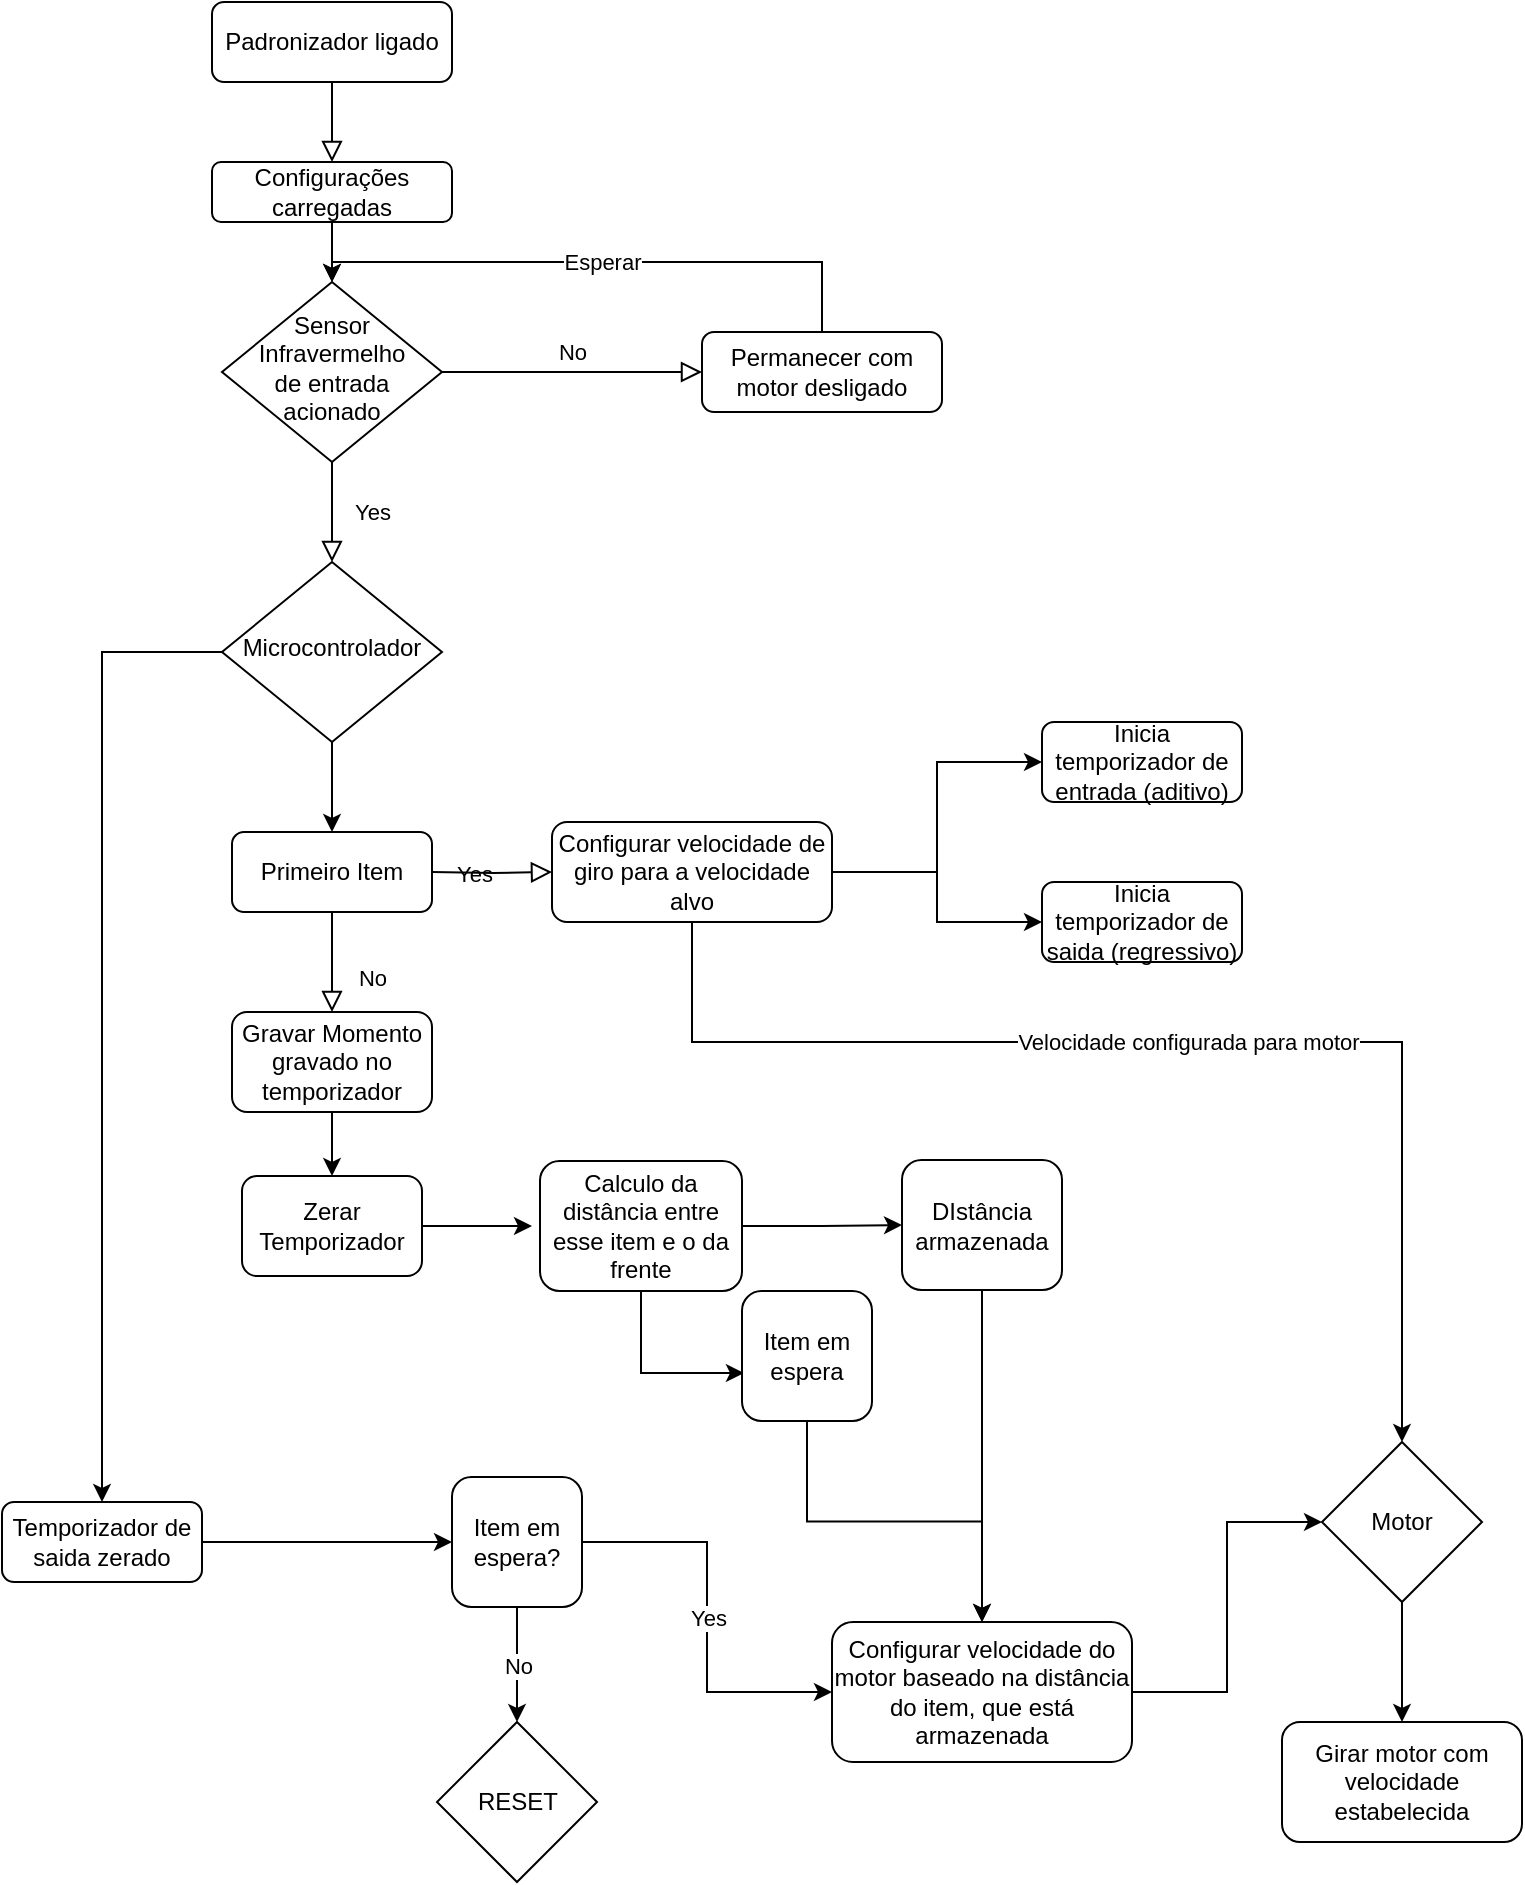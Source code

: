 <mxfile version="21.1.2" type="github">
  <diagram name="Página-1" id="pkA7eh5d-98R6-DGkCwy">
    <mxGraphModel dx="1434" dy="796" grid="1" gridSize="10" guides="1" tooltips="1" connect="1" arrows="1" fold="1" page="1" pageScale="1" pageWidth="827" pageHeight="1169" math="0" shadow="0">
      <root>
        <mxCell id="0" />
        <mxCell id="1" parent="0" />
        <mxCell id="eltzoRb9av-aCexDNtSf-1" value="" style="rounded=0;html=1;jettySize=auto;orthogonalLoop=1;fontSize=11;endArrow=block;endFill=0;endSize=8;strokeWidth=1;shadow=0;labelBackgroundColor=none;edgeStyle=orthogonalEdgeStyle;entryX=0.5;entryY=0;entryDx=0;entryDy=0;" edge="1" parent="1" source="eltzoRb9av-aCexDNtSf-2" target="eltzoRb9av-aCexDNtSf-14">
          <mxGeometry relative="1" as="geometry">
            <mxPoint x="215" y="120" as="targetPoint" />
          </mxGeometry>
        </mxCell>
        <mxCell id="eltzoRb9av-aCexDNtSf-2" value="Padronizador ligado" style="rounded=1;whiteSpace=wrap;html=1;fontSize=12;glass=0;strokeWidth=1;shadow=0;" vertex="1" parent="1">
          <mxGeometry x="155" y="30" width="120" height="40" as="geometry" />
        </mxCell>
        <mxCell id="eltzoRb9av-aCexDNtSf-3" value="Yes" style="rounded=0;html=1;jettySize=auto;orthogonalLoop=1;fontSize=11;endArrow=block;endFill=0;endSize=8;strokeWidth=1;shadow=0;labelBackgroundColor=none;edgeStyle=orthogonalEdgeStyle;entryX=0.5;entryY=0;entryDx=0;entryDy=0;" edge="1" parent="1" source="eltzoRb9av-aCexDNtSf-5" target="eltzoRb9av-aCexDNtSf-23">
          <mxGeometry y="20" relative="1" as="geometry">
            <mxPoint as="offset" />
            <mxPoint x="220" y="310" as="targetPoint" />
          </mxGeometry>
        </mxCell>
        <mxCell id="eltzoRb9av-aCexDNtSf-4" value="No" style="edgeStyle=orthogonalEdgeStyle;rounded=0;html=1;jettySize=auto;orthogonalLoop=1;fontSize=11;endArrow=block;endFill=0;endSize=8;strokeWidth=1;shadow=0;labelBackgroundColor=none;" edge="1" parent="1" source="eltzoRb9av-aCexDNtSf-5" target="eltzoRb9av-aCexDNtSf-7">
          <mxGeometry y="10" relative="1" as="geometry">
            <mxPoint as="offset" />
          </mxGeometry>
        </mxCell>
        <mxCell id="eltzoRb9av-aCexDNtSf-5" value="Sensor Infravermelho&lt;br&gt;de entrada acionado" style="rhombus;whiteSpace=wrap;html=1;shadow=0;fontFamily=Helvetica;fontSize=12;align=center;strokeWidth=1;spacing=6;spacingTop=-4;" vertex="1" parent="1">
          <mxGeometry x="160" y="170" width="110" height="90" as="geometry" />
        </mxCell>
        <mxCell id="eltzoRb9av-aCexDNtSf-6" value="Esperar" style="edgeStyle=orthogonalEdgeStyle;rounded=0;orthogonalLoop=1;jettySize=auto;html=1;entryX=0.5;entryY=0;entryDx=0;entryDy=0;exitX=0.5;exitY=0;exitDx=0;exitDy=0;" edge="1" parent="1" source="eltzoRb9av-aCexDNtSf-7" target="eltzoRb9av-aCexDNtSf-5">
          <mxGeometry relative="1" as="geometry">
            <mxPoint x="486" y="170" as="sourcePoint" />
            <mxPoint x="241" y="148" as="targetPoint" />
            <Array as="points">
              <mxPoint x="460" y="160" />
              <mxPoint x="215" y="160" />
            </Array>
          </mxGeometry>
        </mxCell>
        <mxCell id="eltzoRb9av-aCexDNtSf-7" value="Permanecer com motor desligado" style="rounded=1;whiteSpace=wrap;html=1;fontSize=12;glass=0;strokeWidth=1;shadow=0;" vertex="1" parent="1">
          <mxGeometry x="400" y="195" width="120" height="40" as="geometry" />
        </mxCell>
        <mxCell id="eltzoRb9av-aCexDNtSf-8" value="No" style="rounded=0;html=1;jettySize=auto;orthogonalLoop=1;fontSize=11;endArrow=block;endFill=0;endSize=8;strokeWidth=1;shadow=0;labelBackgroundColor=none;edgeStyle=orthogonalEdgeStyle;exitX=0.5;exitY=1;exitDx=0;exitDy=0;entryX=0.5;entryY=0;entryDx=0;entryDy=0;" edge="1" parent="1" source="eltzoRb9av-aCexDNtSf-15">
          <mxGeometry x="0.333" y="20" relative="1" as="geometry">
            <mxPoint as="offset" />
            <mxPoint x="215" y="505" as="sourcePoint" />
            <mxPoint x="215" y="535" as="targetPoint" />
          </mxGeometry>
        </mxCell>
        <mxCell id="eltzoRb9av-aCexDNtSf-9" value="Yes" style="edgeStyle=orthogonalEdgeStyle;rounded=0;html=1;jettySize=auto;orthogonalLoop=1;fontSize=11;endArrow=block;endFill=0;endSize=8;strokeWidth=1;shadow=0;labelBackgroundColor=none;" edge="1" parent="1" target="eltzoRb9av-aCexDNtSf-12">
          <mxGeometry y="10" relative="1" as="geometry">
            <mxPoint as="offset" />
            <mxPoint x="265" y="465" as="sourcePoint" />
          </mxGeometry>
        </mxCell>
        <mxCell id="eltzoRb9av-aCexDNtSf-10" style="edgeStyle=orthogonalEdgeStyle;rounded=0;orthogonalLoop=1;jettySize=auto;html=1;entryX=0;entryY=0.5;entryDx=0;entryDy=0;entryPerimeter=0;" edge="1" parent="1" source="eltzoRb9av-aCexDNtSf-12" target="eltzoRb9av-aCexDNtSf-18">
          <mxGeometry relative="1" as="geometry">
            <mxPoint x="555" y="465" as="targetPoint" />
          </mxGeometry>
        </mxCell>
        <mxCell id="eltzoRb9av-aCexDNtSf-11" value="Velocidade configurada para motor" style="edgeStyle=orthogonalEdgeStyle;rounded=0;orthogonalLoop=1;jettySize=auto;html=1;entryX=0.5;entryY=0;entryDx=0;entryDy=0;" edge="1" parent="1" source="eltzoRb9av-aCexDNtSf-12" target="eltzoRb9av-aCexDNtSf-27">
          <mxGeometry relative="1" as="geometry">
            <mxPoint x="605" y="640" as="targetPoint" />
            <Array as="points">
              <mxPoint x="395" y="550" />
              <mxPoint x="750" y="550" />
            </Array>
          </mxGeometry>
        </mxCell>
        <mxCell id="eltzoRb9av-aCexDNtSf-12" value="Configurar velocidade de giro para a velocidade alvo" style="rounded=1;whiteSpace=wrap;html=1;fontSize=12;glass=0;strokeWidth=1;shadow=0;" vertex="1" parent="1">
          <mxGeometry x="325" y="440" width="140" height="50" as="geometry" />
        </mxCell>
        <mxCell id="eltzoRb9av-aCexDNtSf-13" style="edgeStyle=orthogonalEdgeStyle;rounded=0;orthogonalLoop=1;jettySize=auto;html=1;entryX=0.5;entryY=0;entryDx=0;entryDy=0;" edge="1" parent="1" source="eltzoRb9av-aCexDNtSf-14" target="eltzoRb9av-aCexDNtSf-5">
          <mxGeometry relative="1" as="geometry" />
        </mxCell>
        <mxCell id="eltzoRb9av-aCexDNtSf-14" value="Configurações carregadas" style="rounded=1;whiteSpace=wrap;html=1;" vertex="1" parent="1">
          <mxGeometry x="155" y="110" width="120" height="30" as="geometry" />
        </mxCell>
        <mxCell id="eltzoRb9av-aCexDNtSf-15" value="Primeiro Item" style="rounded=1;whiteSpace=wrap;html=1;" vertex="1" parent="1">
          <mxGeometry x="165" y="445" width="100" height="40" as="geometry" />
        </mxCell>
        <mxCell id="eltzoRb9av-aCexDNtSf-16" style="edgeStyle=orthogonalEdgeStyle;rounded=0;orthogonalLoop=1;jettySize=auto;html=1;exitX=0.5;exitY=1;exitDx=0;exitDy=0;entryX=0.5;entryY=0;entryDx=0;entryDy=0;" edge="1" parent="1" source="eltzoRb9av-aCexDNtSf-17" target="eltzoRb9av-aCexDNtSf-20">
          <mxGeometry relative="1" as="geometry">
            <mxPoint x="215" y="645" as="targetPoint" />
            <mxPoint x="260" y="575" as="sourcePoint" />
          </mxGeometry>
        </mxCell>
        <mxCell id="eltzoRb9av-aCexDNtSf-17" value="Gravar Momento gravado no temporizador" style="rounded=1;whiteSpace=wrap;html=1;" vertex="1" parent="1">
          <mxGeometry x="165" y="535" width="100" height="50" as="geometry" />
        </mxCell>
        <mxCell id="eltzoRb9av-aCexDNtSf-18" value="Inicia temporizador de entrada (aditivo)" style="rounded=1;whiteSpace=wrap;html=1;" vertex="1" parent="1">
          <mxGeometry x="570" y="390" width="100" height="40" as="geometry" />
        </mxCell>
        <mxCell id="eltzoRb9av-aCexDNtSf-19" style="edgeStyle=orthogonalEdgeStyle;rounded=0;orthogonalLoop=1;jettySize=auto;html=1;" edge="1" parent="1" source="eltzoRb9av-aCexDNtSf-20">
          <mxGeometry relative="1" as="geometry">
            <mxPoint x="315" y="642" as="targetPoint" />
          </mxGeometry>
        </mxCell>
        <mxCell id="eltzoRb9av-aCexDNtSf-20" value="Zerar Temporizador" style="rounded=1;whiteSpace=wrap;html=1;" vertex="1" parent="1">
          <mxGeometry x="170" y="617" width="90" height="50" as="geometry" />
        </mxCell>
        <mxCell id="eltzoRb9av-aCexDNtSf-21" style="edgeStyle=orthogonalEdgeStyle;rounded=0;orthogonalLoop=1;jettySize=auto;html=1;entryX=0.5;entryY=0;entryDx=0;entryDy=0;" edge="1" parent="1" source="eltzoRb9av-aCexDNtSf-23" target="eltzoRb9av-aCexDNtSf-15">
          <mxGeometry relative="1" as="geometry" />
        </mxCell>
        <mxCell id="eltzoRb9av-aCexDNtSf-22" style="edgeStyle=orthogonalEdgeStyle;rounded=0;orthogonalLoop=1;jettySize=auto;html=1;entryX=0.5;entryY=0;entryDx=0;entryDy=0;" edge="1" parent="1" source="eltzoRb9av-aCexDNtSf-23" target="eltzoRb9av-aCexDNtSf-33">
          <mxGeometry relative="1" as="geometry" />
        </mxCell>
        <mxCell id="eltzoRb9av-aCexDNtSf-23" value="Microcontrolador" style="rhombus;whiteSpace=wrap;html=1;shadow=0;fontFamily=Helvetica;fontSize=12;align=center;strokeWidth=1;spacing=6;spacingTop=-4;" vertex="1" parent="1">
          <mxGeometry x="160" y="310" width="110" height="90" as="geometry" />
        </mxCell>
        <mxCell id="eltzoRb9av-aCexDNtSf-24" style="edgeStyle=orthogonalEdgeStyle;rounded=0;orthogonalLoop=1;jettySize=auto;html=1;entryX=0.015;entryY=0.631;entryDx=0;entryDy=0;entryPerimeter=0;" edge="1" parent="1" source="eltzoRb9av-aCexDNtSf-25" target="eltzoRb9av-aCexDNtSf-29">
          <mxGeometry relative="1" as="geometry">
            <mxPoint x="470" y="685" as="targetPoint" />
          </mxGeometry>
        </mxCell>
        <mxCell id="eltzoRb9av-aCexDNtSf-25" value="Calculo da distância entre esse item e o da frente" style="rounded=1;whiteSpace=wrap;html=1;" vertex="1" parent="1">
          <mxGeometry x="319" y="609.5" width="101" height="65" as="geometry" />
        </mxCell>
        <mxCell id="eltzoRb9av-aCexDNtSf-26" style="edgeStyle=orthogonalEdgeStyle;rounded=0;orthogonalLoop=1;jettySize=auto;html=1;entryX=0.5;entryY=0;entryDx=0;entryDy=0;" edge="1" parent="1" source="eltzoRb9av-aCexDNtSf-27" target="eltzoRb9av-aCexDNtSf-43">
          <mxGeometry relative="1" as="geometry">
            <mxPoint x="750" y="880" as="targetPoint" />
          </mxGeometry>
        </mxCell>
        <mxCell id="eltzoRb9av-aCexDNtSf-27" value="Motor" style="rhombus;whiteSpace=wrap;html=1;" vertex="1" parent="1">
          <mxGeometry x="710" y="750" width="80" height="80" as="geometry" />
        </mxCell>
        <mxCell id="eltzoRb9av-aCexDNtSf-28" style="edgeStyle=orthogonalEdgeStyle;rounded=0;orthogonalLoop=1;jettySize=auto;html=1;entryX=0.5;entryY=0;entryDx=0;entryDy=0;" edge="1" parent="1" source="eltzoRb9av-aCexDNtSf-29" target="eltzoRb9av-aCexDNtSf-39">
          <mxGeometry relative="1" as="geometry" />
        </mxCell>
        <mxCell id="eltzoRb9av-aCexDNtSf-29" value="Item em espera" style="rounded=1;whiteSpace=wrap;html=1;" vertex="1" parent="1">
          <mxGeometry x="420" y="674.5" width="65" height="65" as="geometry" />
        </mxCell>
        <mxCell id="eltzoRb9av-aCexDNtSf-30" style="edgeStyle=orthogonalEdgeStyle;rounded=0;orthogonalLoop=1;jettySize=auto;html=1;exitX=1;exitY=0.5;exitDx=0;exitDy=0;entryX=0;entryY=0.5;entryDx=0;entryDy=0;" edge="1" parent="1" source="eltzoRb9av-aCexDNtSf-12" target="eltzoRb9av-aCexDNtSf-31">
          <mxGeometry relative="1" as="geometry">
            <mxPoint x="570" y="490" as="targetPoint" />
            <mxPoint x="475" y="475" as="sourcePoint" />
          </mxGeometry>
        </mxCell>
        <mxCell id="eltzoRb9av-aCexDNtSf-31" value="Inicia temporizador de saida (regressivo)" style="rounded=1;whiteSpace=wrap;html=1;" vertex="1" parent="1">
          <mxGeometry x="570" y="470" width="100" height="40" as="geometry" />
        </mxCell>
        <mxCell id="eltzoRb9av-aCexDNtSf-32" style="edgeStyle=orthogonalEdgeStyle;rounded=0;orthogonalLoop=1;jettySize=auto;html=1;entryX=0;entryY=0.5;entryDx=0;entryDy=0;" edge="1" parent="1" source="eltzoRb9av-aCexDNtSf-33" target="eltzoRb9av-aCexDNtSf-36">
          <mxGeometry relative="1" as="geometry">
            <mxPoint x="260" y="800" as="targetPoint" />
          </mxGeometry>
        </mxCell>
        <mxCell id="eltzoRb9av-aCexDNtSf-33" value="Temporizador de saida zerado" style="rounded=1;whiteSpace=wrap;html=1;" vertex="1" parent="1">
          <mxGeometry x="50" y="780" width="100" height="40" as="geometry" />
        </mxCell>
        <mxCell id="eltzoRb9av-aCexDNtSf-34" value="No" style="edgeStyle=orthogonalEdgeStyle;rounded=0;orthogonalLoop=1;jettySize=auto;html=1;entryX=0.5;entryY=0;entryDx=0;entryDy=0;" edge="1" parent="1" source="eltzoRb9av-aCexDNtSf-36" target="eltzoRb9av-aCexDNtSf-37">
          <mxGeometry relative="1" as="geometry">
            <mxPoint x="307.5" y="890" as="targetPoint" />
          </mxGeometry>
        </mxCell>
        <mxCell id="eltzoRb9av-aCexDNtSf-35" value="Yes" style="edgeStyle=orthogonalEdgeStyle;rounded=0;orthogonalLoop=1;jettySize=auto;html=1;entryX=0;entryY=0.5;entryDx=0;entryDy=0;" edge="1" parent="1" source="eltzoRb9av-aCexDNtSf-36" target="eltzoRb9av-aCexDNtSf-39">
          <mxGeometry relative="1" as="geometry">
            <mxPoint x="400" y="800" as="targetPoint" />
          </mxGeometry>
        </mxCell>
        <mxCell id="eltzoRb9av-aCexDNtSf-36" value="Item em espera?" style="rounded=1;whiteSpace=wrap;html=1;" vertex="1" parent="1">
          <mxGeometry x="275" y="767.5" width="65" height="65" as="geometry" />
        </mxCell>
        <mxCell id="eltzoRb9av-aCexDNtSf-37" value="RESET" style="rhombus;whiteSpace=wrap;html=1;" vertex="1" parent="1">
          <mxGeometry x="267.5" y="890" width="80" height="80" as="geometry" />
        </mxCell>
        <mxCell id="eltzoRb9av-aCexDNtSf-38" style="edgeStyle=orthogonalEdgeStyle;rounded=0;orthogonalLoop=1;jettySize=auto;html=1;entryX=0;entryY=0.5;entryDx=0;entryDy=0;" edge="1" parent="1" source="eltzoRb9av-aCexDNtSf-39" target="eltzoRb9av-aCexDNtSf-27">
          <mxGeometry relative="1" as="geometry" />
        </mxCell>
        <mxCell id="eltzoRb9av-aCexDNtSf-39" value="Configurar velocidade do motor baseado na distância do item, que está armazenada" style="rounded=1;whiteSpace=wrap;html=1;fontSize=12;glass=0;strokeWidth=1;shadow=0;" vertex="1" parent="1">
          <mxGeometry x="465" y="840" width="150" height="70" as="geometry" />
        </mxCell>
        <mxCell id="eltzoRb9av-aCexDNtSf-40" style="edgeStyle=orthogonalEdgeStyle;rounded=0;orthogonalLoop=1;jettySize=auto;html=1;exitX=1;exitY=0.5;exitDx=0;exitDy=0;entryX=0;entryY=0.5;entryDx=0;entryDy=0;" edge="1" parent="1" source="eltzoRb9av-aCexDNtSf-25" target="eltzoRb9av-aCexDNtSf-42">
          <mxGeometry relative="1" as="geometry">
            <mxPoint x="450" y="730" as="targetPoint" />
            <mxPoint x="430" y="695" as="sourcePoint" />
          </mxGeometry>
        </mxCell>
        <mxCell id="eltzoRb9av-aCexDNtSf-41" style="edgeStyle=orthogonalEdgeStyle;rounded=0;orthogonalLoop=1;jettySize=auto;html=1;entryX=0.5;entryY=0;entryDx=0;entryDy=0;" edge="1" parent="1" source="eltzoRb9av-aCexDNtSf-42" target="eltzoRb9av-aCexDNtSf-39">
          <mxGeometry relative="1" as="geometry" />
        </mxCell>
        <mxCell id="eltzoRb9av-aCexDNtSf-42" value="DIstância armazenada" style="rounded=1;whiteSpace=wrap;html=1;" vertex="1" parent="1">
          <mxGeometry x="500" y="609" width="80" height="65" as="geometry" />
        </mxCell>
        <mxCell id="eltzoRb9av-aCexDNtSf-43" value="Girar motor com velocidade estabelecida" style="rounded=1;whiteSpace=wrap;html=1;" vertex="1" parent="1">
          <mxGeometry x="690" y="890" width="120" height="60" as="geometry" />
        </mxCell>
      </root>
    </mxGraphModel>
  </diagram>
</mxfile>
